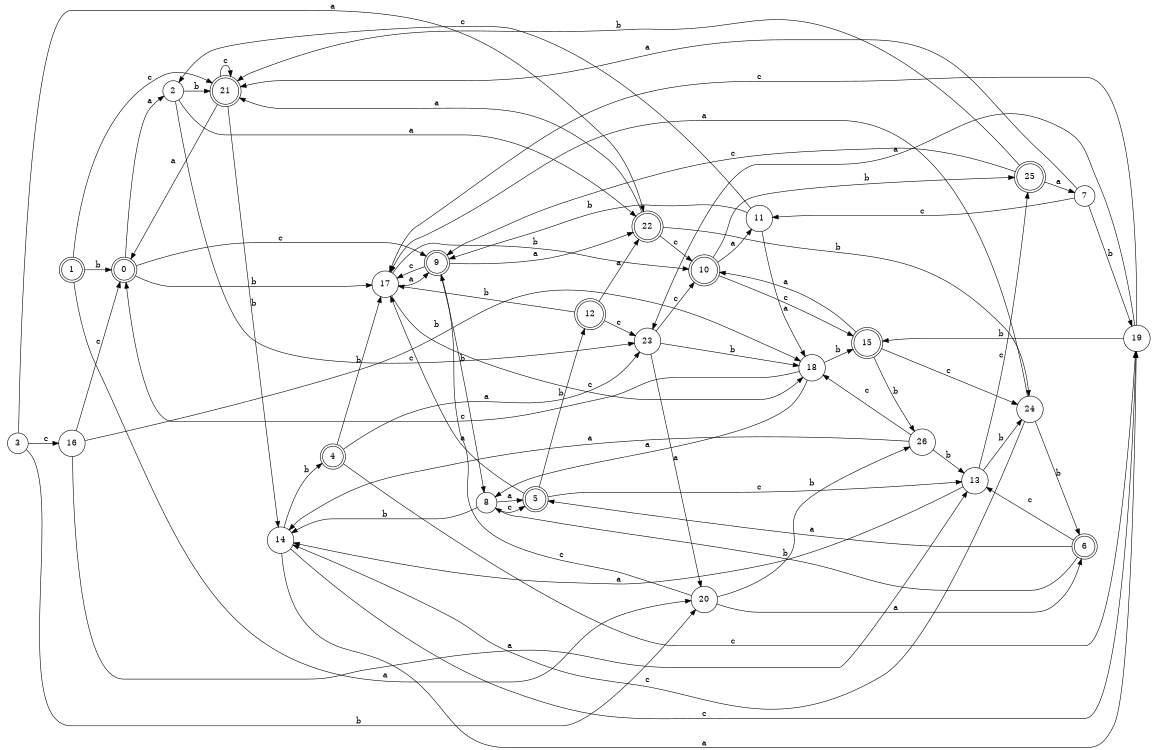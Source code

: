 digraph n22_2 {
__start0 [label="" shape="none"];

rankdir=LR;
size="8,5";

s0 [style="rounded,filled", color="black", fillcolor="white" shape="doublecircle", label="0"];
s1 [style="rounded,filled", color="black", fillcolor="white" shape="doublecircle", label="1"];
s2 [style="filled", color="black", fillcolor="white" shape="circle", label="2"];
s3 [style="filled", color="black", fillcolor="white" shape="circle", label="3"];
s4 [style="rounded,filled", color="black", fillcolor="white" shape="doublecircle", label="4"];
s5 [style="rounded,filled", color="black", fillcolor="white" shape="doublecircle", label="5"];
s6 [style="rounded,filled", color="black", fillcolor="white" shape="doublecircle", label="6"];
s7 [style="filled", color="black", fillcolor="white" shape="circle", label="7"];
s8 [style="filled", color="black", fillcolor="white" shape="circle", label="8"];
s9 [style="rounded,filled", color="black", fillcolor="white" shape="doublecircle", label="9"];
s10 [style="rounded,filled", color="black", fillcolor="white" shape="doublecircle", label="10"];
s11 [style="filled", color="black", fillcolor="white" shape="circle", label="11"];
s12 [style="rounded,filled", color="black", fillcolor="white" shape="doublecircle", label="12"];
s13 [style="filled", color="black", fillcolor="white" shape="circle", label="13"];
s14 [style="filled", color="black", fillcolor="white" shape="circle", label="14"];
s15 [style="rounded,filled", color="black", fillcolor="white" shape="doublecircle", label="15"];
s16 [style="filled", color="black", fillcolor="white" shape="circle", label="16"];
s17 [style="filled", color="black", fillcolor="white" shape="circle", label="17"];
s18 [style="filled", color="black", fillcolor="white" shape="circle", label="18"];
s19 [style="filled", color="black", fillcolor="white" shape="circle", label="19"];
s20 [style="filled", color="black", fillcolor="white" shape="circle", label="20"];
s21 [style="rounded,filled", color="black", fillcolor="white" shape="doublecircle", label="21"];
s22 [style="rounded,filled", color="black", fillcolor="white" shape="doublecircle", label="22"];
s23 [style="filled", color="black", fillcolor="white" shape="circle", label="23"];
s24 [style="filled", color="black", fillcolor="white" shape="circle", label="24"];
s25 [style="rounded,filled", color="black", fillcolor="white" shape="doublecircle", label="25"];
s26 [style="filled", color="black", fillcolor="white" shape="circle", label="26"];
s0 -> s2 [label="a"];
s0 -> s17 [label="b"];
s0 -> s9 [label="c"];
s1 -> s20 [label="a"];
s1 -> s0 [label="b"];
s1 -> s21 [label="c"];
s2 -> s22 [label="a"];
s2 -> s21 [label="b"];
s2 -> s23 [label="c"];
s3 -> s22 [label="a"];
s3 -> s20 [label="b"];
s3 -> s16 [label="c"];
s4 -> s23 [label="a"];
s4 -> s17 [label="b"];
s4 -> s19 [label="c"];
s5 -> s17 [label="a"];
s5 -> s12 [label="b"];
s5 -> s13 [label="c"];
s6 -> s5 [label="a"];
s6 -> s8 [label="b"];
s6 -> s13 [label="c"];
s7 -> s21 [label="a"];
s7 -> s19 [label="b"];
s7 -> s11 [label="c"];
s8 -> s5 [label="a"];
s8 -> s14 [label="b"];
s8 -> s5 [label="c"];
s9 -> s22 [label="a"];
s9 -> s8 [label="b"];
s9 -> s17 [label="c"];
s10 -> s11 [label="a"];
s10 -> s25 [label="b"];
s10 -> s15 [label="c"];
s11 -> s18 [label="a"];
s11 -> s9 [label="b"];
s11 -> s2 [label="c"];
s12 -> s22 [label="a"];
s12 -> s17 [label="b"];
s12 -> s23 [label="c"];
s13 -> s14 [label="a"];
s13 -> s24 [label="b"];
s13 -> s25 [label="c"];
s14 -> s19 [label="a"];
s14 -> s4 [label="b"];
s14 -> s19 [label="c"];
s15 -> s10 [label="a"];
s15 -> s26 [label="b"];
s15 -> s24 [label="c"];
s16 -> s13 [label="a"];
s16 -> s18 [label="b"];
s16 -> s0 [label="c"];
s17 -> s9 [label="a"];
s17 -> s10 [label="b"];
s17 -> s18 [label="c"];
s18 -> s8 [label="a"];
s18 -> s15 [label="b"];
s18 -> s0 [label="c"];
s19 -> s23 [label="a"];
s19 -> s15 [label="b"];
s19 -> s17 [label="c"];
s20 -> s6 [label="a"];
s20 -> s26 [label="b"];
s20 -> s9 [label="c"];
s21 -> s0 [label="a"];
s21 -> s14 [label="b"];
s21 -> s21 [label="c"];
s22 -> s21 [label="a"];
s22 -> s24 [label="b"];
s22 -> s10 [label="c"];
s23 -> s20 [label="a"];
s23 -> s18 [label="b"];
s23 -> s10 [label="c"];
s24 -> s17 [label="a"];
s24 -> s6 [label="b"];
s24 -> s14 [label="c"];
s25 -> s7 [label="a"];
s25 -> s21 [label="b"];
s25 -> s9 [label="c"];
s26 -> s14 [label="a"];
s26 -> s13 [label="b"];
s26 -> s18 [label="c"];

}